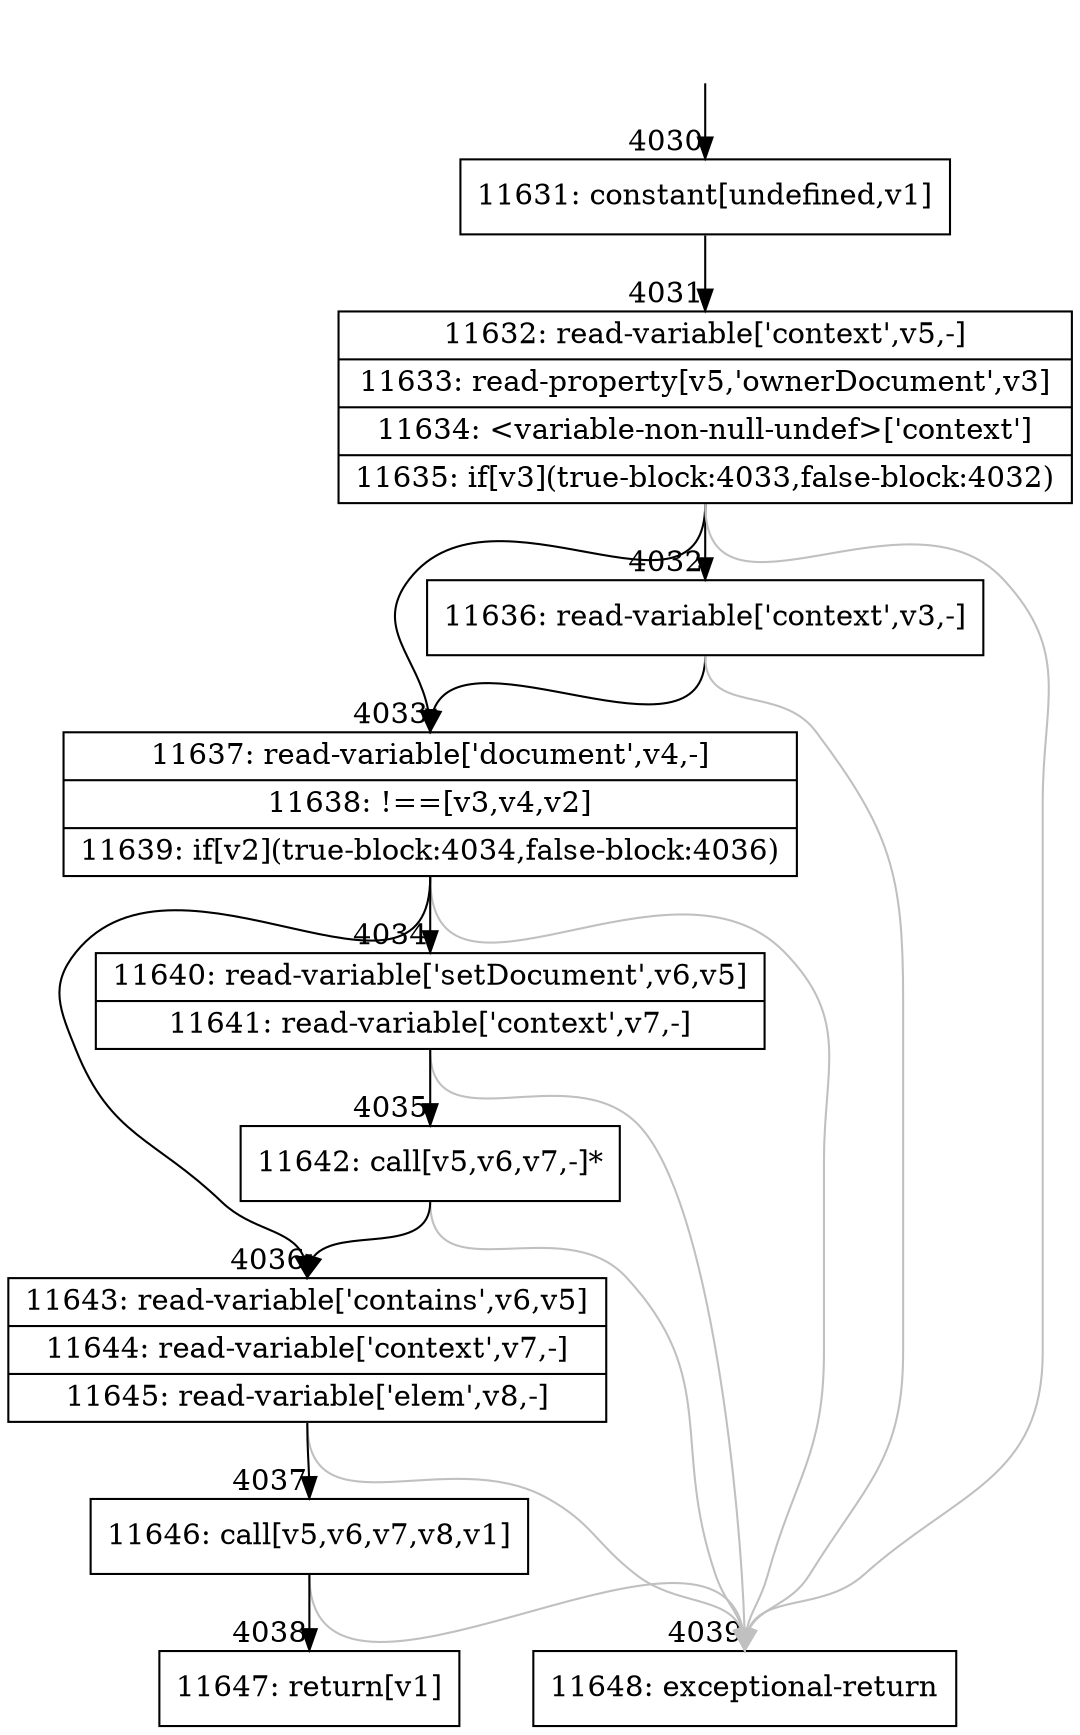 digraph {
rankdir="TD"
BB_entry260[shape=none,label=""];
BB_entry260 -> BB4030 [tailport=s, headport=n, headlabel="    4030"]
BB4030 [shape=record label="{11631: constant[undefined,v1]}" ] 
BB4030 -> BB4031 [tailport=s, headport=n, headlabel="      4031"]
BB4031 [shape=record label="{11632: read-variable['context',v5,-]|11633: read-property[v5,'ownerDocument',v3]|11634: \<variable-non-null-undef\>['context']|11635: if[v3](true-block:4033,false-block:4032)}" ] 
BB4031 -> BB4033 [tailport=s, headport=n, headlabel="      4033"]
BB4031 -> BB4032 [tailport=s, headport=n, headlabel="      4032"]
BB4031 -> BB4039 [tailport=s, headport=n, color=gray, headlabel="      4039"]
BB4032 [shape=record label="{11636: read-variable['context',v3,-]}" ] 
BB4032 -> BB4033 [tailport=s, headport=n]
BB4032 -> BB4039 [tailport=s, headport=n, color=gray]
BB4033 [shape=record label="{11637: read-variable['document',v4,-]|11638: !==[v3,v4,v2]|11639: if[v2](true-block:4034,false-block:4036)}" ] 
BB4033 -> BB4034 [tailport=s, headport=n, headlabel="      4034"]
BB4033 -> BB4036 [tailport=s, headport=n, headlabel="      4036"]
BB4033 -> BB4039 [tailport=s, headport=n, color=gray]
BB4034 [shape=record label="{11640: read-variable['setDocument',v6,v5]|11641: read-variable['context',v7,-]}" ] 
BB4034 -> BB4035 [tailport=s, headport=n, headlabel="      4035"]
BB4034 -> BB4039 [tailport=s, headport=n, color=gray]
BB4035 [shape=record label="{11642: call[v5,v6,v7,-]*}" ] 
BB4035 -> BB4036 [tailport=s, headport=n]
BB4035 -> BB4039 [tailport=s, headport=n, color=gray]
BB4036 [shape=record label="{11643: read-variable['contains',v6,v5]|11644: read-variable['context',v7,-]|11645: read-variable['elem',v8,-]}" ] 
BB4036 -> BB4037 [tailport=s, headport=n, headlabel="      4037"]
BB4036 -> BB4039 [tailport=s, headport=n, color=gray]
BB4037 [shape=record label="{11646: call[v5,v6,v7,v8,v1]}" ] 
BB4037 -> BB4038 [tailport=s, headport=n, headlabel="      4038"]
BB4037 -> BB4039 [tailport=s, headport=n, color=gray]
BB4038 [shape=record label="{11647: return[v1]}" ] 
BB4039 [shape=record label="{11648: exceptional-return}" ] 
}
